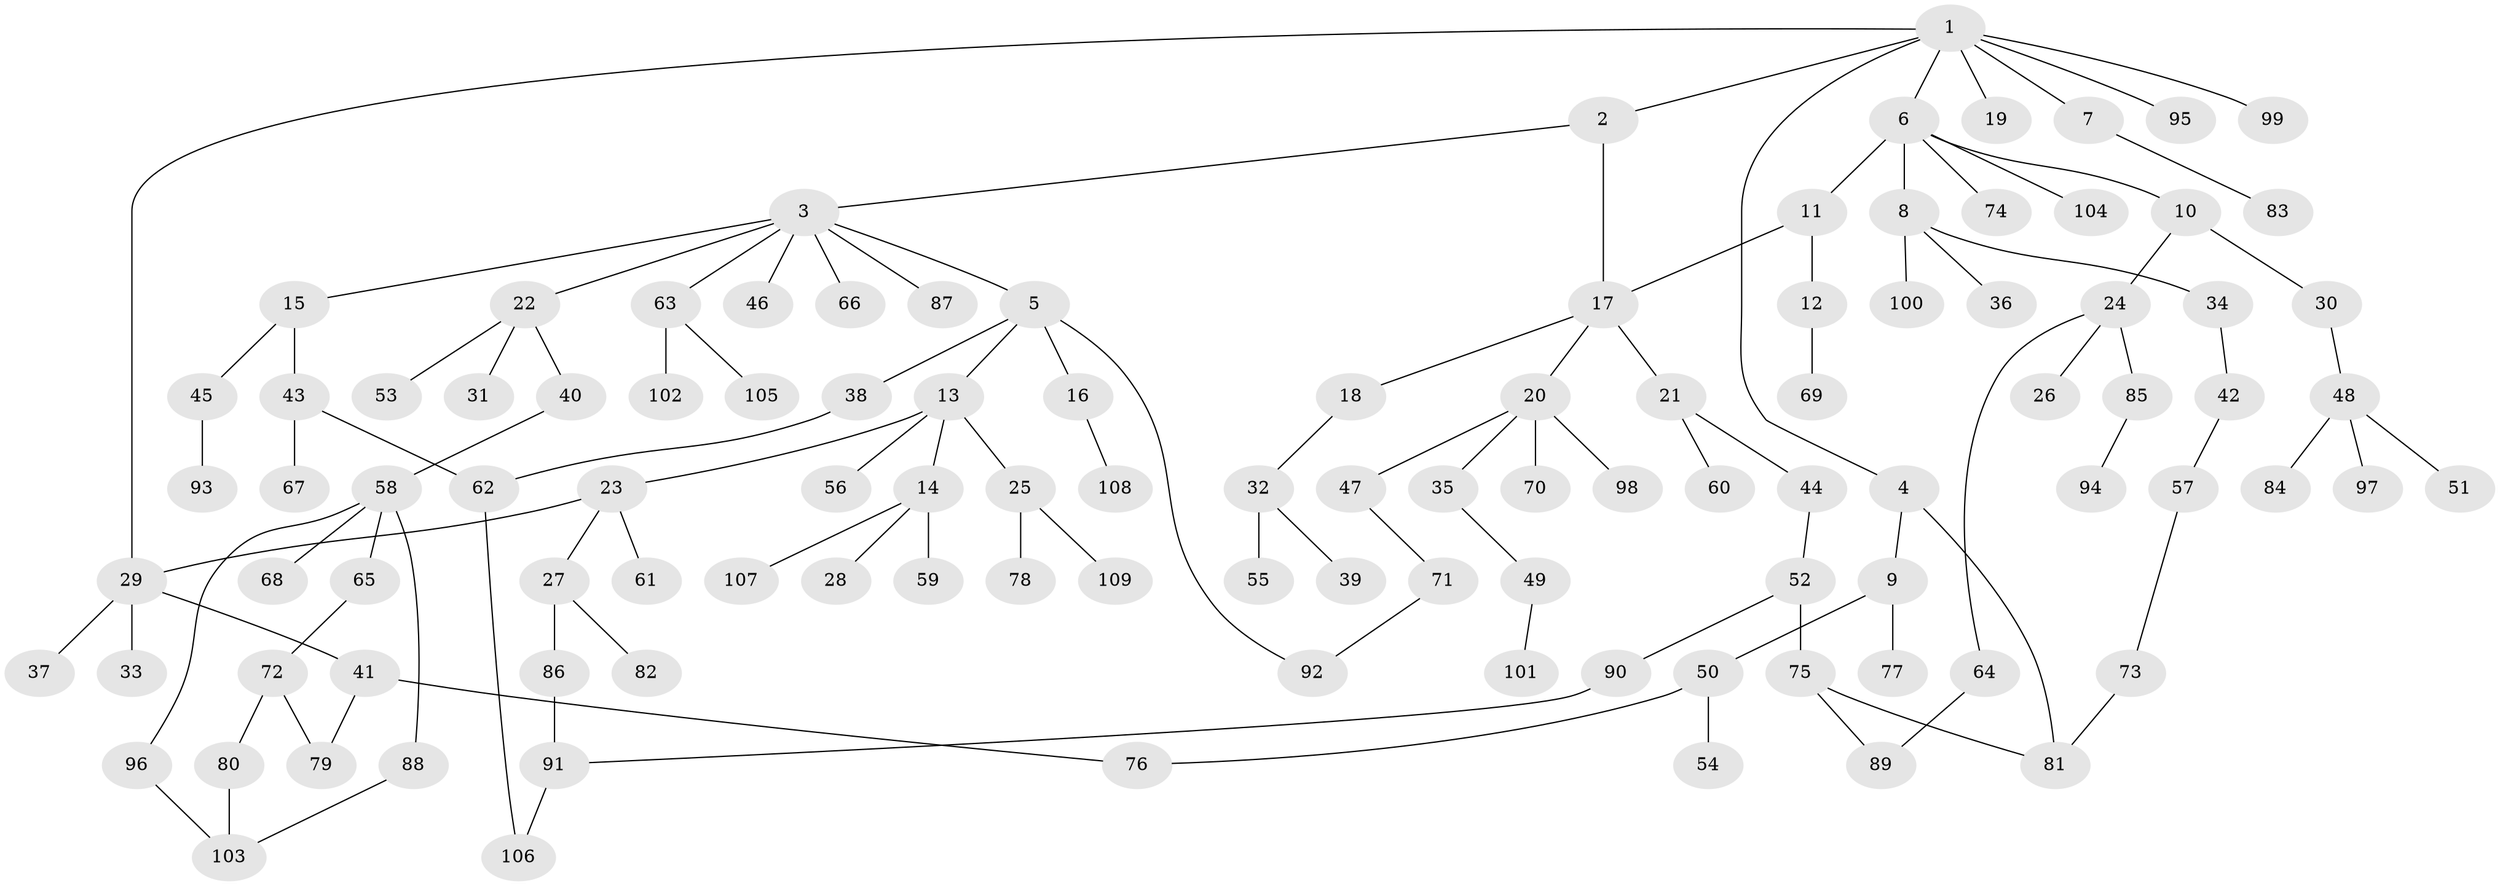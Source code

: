 // coarse degree distribution, {9: 0.023255813953488372, 7: 0.023255813953488372, 3: 0.18604651162790697, 11: 0.023255813953488372, 8: 0.023255813953488372, 1: 0.5581395348837209, 6: 0.023255813953488372, 2: 0.09302325581395349, 5: 0.023255813953488372, 4: 0.023255813953488372}
// Generated by graph-tools (version 1.1) at 2025/17/03/04/25 18:17:03]
// undirected, 109 vertices, 121 edges
graph export_dot {
graph [start="1"]
  node [color=gray90,style=filled];
  1;
  2;
  3;
  4;
  5;
  6;
  7;
  8;
  9;
  10;
  11;
  12;
  13;
  14;
  15;
  16;
  17;
  18;
  19;
  20;
  21;
  22;
  23;
  24;
  25;
  26;
  27;
  28;
  29;
  30;
  31;
  32;
  33;
  34;
  35;
  36;
  37;
  38;
  39;
  40;
  41;
  42;
  43;
  44;
  45;
  46;
  47;
  48;
  49;
  50;
  51;
  52;
  53;
  54;
  55;
  56;
  57;
  58;
  59;
  60;
  61;
  62;
  63;
  64;
  65;
  66;
  67;
  68;
  69;
  70;
  71;
  72;
  73;
  74;
  75;
  76;
  77;
  78;
  79;
  80;
  81;
  82;
  83;
  84;
  85;
  86;
  87;
  88;
  89;
  90;
  91;
  92;
  93;
  94;
  95;
  96;
  97;
  98;
  99;
  100;
  101;
  102;
  103;
  104;
  105;
  106;
  107;
  108;
  109;
  1 -- 2;
  1 -- 4;
  1 -- 6;
  1 -- 7;
  1 -- 19;
  1 -- 29;
  1 -- 95;
  1 -- 99;
  2 -- 3;
  2 -- 17;
  3 -- 5;
  3 -- 15;
  3 -- 22;
  3 -- 46;
  3 -- 63;
  3 -- 66;
  3 -- 87;
  4 -- 9;
  4 -- 81;
  5 -- 13;
  5 -- 16;
  5 -- 38;
  5 -- 92;
  6 -- 8;
  6 -- 10;
  6 -- 11;
  6 -- 74;
  6 -- 104;
  7 -- 83;
  8 -- 34;
  8 -- 36;
  8 -- 100;
  9 -- 50;
  9 -- 77;
  10 -- 24;
  10 -- 30;
  11 -- 12;
  11 -- 17;
  12 -- 69;
  13 -- 14;
  13 -- 23;
  13 -- 25;
  13 -- 56;
  14 -- 28;
  14 -- 59;
  14 -- 107;
  15 -- 43;
  15 -- 45;
  16 -- 108;
  17 -- 18;
  17 -- 20;
  17 -- 21;
  18 -- 32;
  20 -- 35;
  20 -- 47;
  20 -- 70;
  20 -- 98;
  21 -- 44;
  21 -- 60;
  22 -- 31;
  22 -- 40;
  22 -- 53;
  23 -- 27;
  23 -- 61;
  23 -- 29;
  24 -- 26;
  24 -- 64;
  24 -- 85;
  25 -- 78;
  25 -- 109;
  27 -- 82;
  27 -- 86;
  29 -- 33;
  29 -- 37;
  29 -- 41;
  30 -- 48;
  32 -- 39;
  32 -- 55;
  34 -- 42;
  35 -- 49;
  38 -- 62;
  40 -- 58;
  41 -- 76;
  41 -- 79;
  42 -- 57;
  43 -- 67;
  43 -- 62;
  44 -- 52;
  45 -- 93;
  47 -- 71;
  48 -- 51;
  48 -- 84;
  48 -- 97;
  49 -- 101;
  50 -- 54;
  50 -- 76;
  52 -- 75;
  52 -- 90;
  57 -- 73;
  58 -- 65;
  58 -- 68;
  58 -- 88;
  58 -- 96;
  62 -- 106;
  63 -- 102;
  63 -- 105;
  64 -- 89;
  65 -- 72;
  71 -- 92;
  72 -- 79;
  72 -- 80;
  73 -- 81;
  75 -- 89;
  75 -- 81;
  80 -- 103;
  85 -- 94;
  86 -- 91;
  88 -- 103;
  90 -- 91;
  91 -- 106;
  96 -- 103;
}
